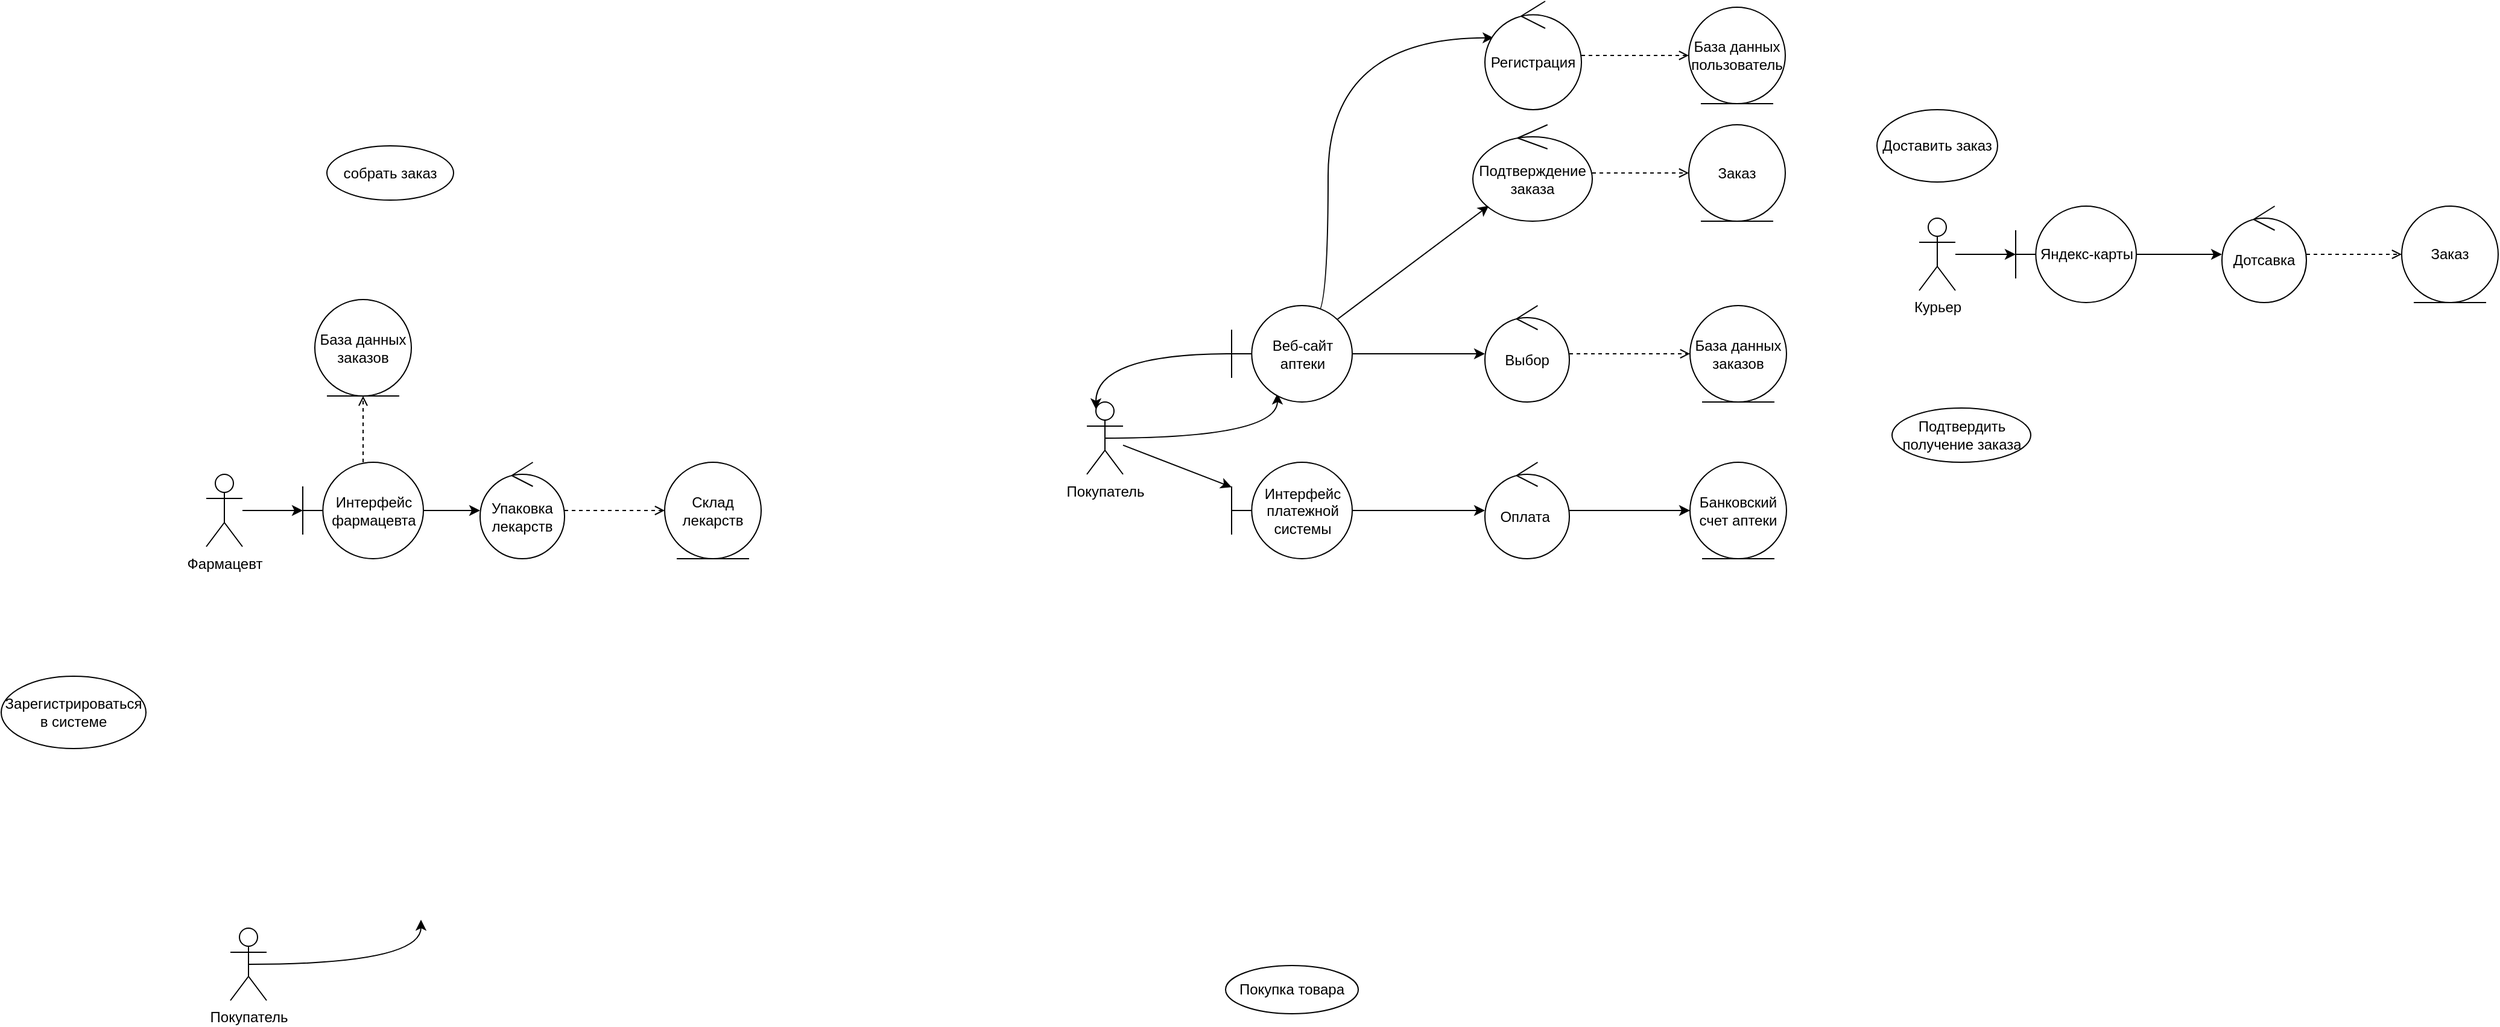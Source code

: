 <mxfile version="26.0.16">
  <diagram name="Страница — 1" id="dqRWkBIB7Zv8lyWxam82">
    <mxGraphModel dx="3267" dy="1292" grid="1" gridSize="10" guides="1" tooltips="1" connect="1" arrows="1" fold="1" page="1" pageScale="1" pageWidth="827" pageHeight="1169" math="0" shadow="0">
      <root>
        <mxCell id="0" />
        <mxCell id="1" parent="0" />
        <mxCell id="P8F0VEBTFIbNjGWBx2y0-1" style="rounded=0;orthogonalLoop=1;jettySize=auto;html=1;exitX=0.5;exitY=0.5;exitDx=0;exitDy=0;exitPerimeter=0;entryX=0.38;entryY=0.913;entryDx=0;entryDy=0;entryPerimeter=0;edgeStyle=orthogonalEdgeStyle;curved=1;" edge="1" parent="1" source="P8F0VEBTFIbNjGWBx2y0-3" target="P8F0VEBTFIbNjGWBx2y0-5">
          <mxGeometry relative="1" as="geometry">
            <Array as="points">
              <mxPoint x="388" y="602.5" />
            </Array>
          </mxGeometry>
        </mxCell>
        <mxCell id="P8F0VEBTFIbNjGWBx2y0-2" style="rounded=0;orthogonalLoop=1;jettySize=auto;html=1;" edge="1" parent="1" source="P8F0VEBTFIbNjGWBx2y0-3" target="P8F0VEBTFIbNjGWBx2y0-7">
          <mxGeometry relative="1" as="geometry" />
        </mxCell>
        <mxCell id="P8F0VEBTFIbNjGWBx2y0-3" value="Покупатель" style="shape=umlActor;verticalLabelPosition=bottom;verticalAlign=top;html=1;outlineConnect=0;" vertex="1" parent="1">
          <mxGeometry x="230" y="572.5" width="30" height="60" as="geometry" />
        </mxCell>
        <mxCell id="P8F0VEBTFIbNjGWBx2y0-4" style="edgeStyle=orthogonalEdgeStyle;rounded=0;orthogonalLoop=1;jettySize=auto;html=1;" edge="1" parent="1" source="P8F0VEBTFIbNjGWBx2y0-5" target="P8F0VEBTFIbNjGWBx2y0-11">
          <mxGeometry relative="1" as="geometry" />
        </mxCell>
        <mxCell id="P8F0VEBTFIbNjGWBx2y0-52" style="rounded=0;orthogonalLoop=1;jettySize=auto;html=1;exitX=0.854;exitY=0.164;exitDx=0;exitDy=0;exitPerimeter=0;" edge="1" parent="1" source="P8F0VEBTFIbNjGWBx2y0-5" target="P8F0VEBTFIbNjGWBx2y0-47">
          <mxGeometry relative="1" as="geometry" />
        </mxCell>
        <mxCell id="P8F0VEBTFIbNjGWBx2y0-59" style="edgeStyle=orthogonalEdgeStyle;rounded=0;orthogonalLoop=1;jettySize=auto;html=1;curved=1;entryX=0.089;entryY=0.337;entryDx=0;entryDy=0;entryPerimeter=0;" edge="1" parent="1" target="P8F0VEBTFIbNjGWBx2y0-57">
          <mxGeometry relative="1" as="geometry">
            <mxPoint x="420" y="500" as="sourcePoint" />
            <Array as="points">
              <mxPoint x="430" y="270" />
            </Array>
          </mxGeometry>
        </mxCell>
        <mxCell id="P8F0VEBTFIbNjGWBx2y0-5" value="Веб-сайт аптеки" style="shape=umlBoundary;whiteSpace=wrap;html=1;" vertex="1" parent="1">
          <mxGeometry x="350" y="492.5" width="100" height="80" as="geometry" />
        </mxCell>
        <mxCell id="P8F0VEBTFIbNjGWBx2y0-50" style="edgeStyle=orthogonalEdgeStyle;rounded=0;orthogonalLoop=1;jettySize=auto;html=1;" edge="1" parent="1" source="P8F0VEBTFIbNjGWBx2y0-7" target="P8F0VEBTFIbNjGWBx2y0-49">
          <mxGeometry relative="1" as="geometry" />
        </mxCell>
        <mxCell id="P8F0VEBTFIbNjGWBx2y0-7" value="Интерфейс платежной системы" style="shape=umlBoundary;whiteSpace=wrap;html=1;" vertex="1" parent="1">
          <mxGeometry x="350" y="622.5" width="100" height="80" as="geometry" />
        </mxCell>
        <mxCell id="P8F0VEBTFIbNjGWBx2y0-9" value="База данных заказов" style="ellipse;shape=umlEntity;whiteSpace=wrap;html=1;" vertex="1" parent="1">
          <mxGeometry x="730" y="492.5" width="80" height="80" as="geometry" />
        </mxCell>
        <mxCell id="P8F0VEBTFIbNjGWBx2y0-10" style="rounded=0;orthogonalLoop=1;jettySize=auto;html=1;entryX=0;entryY=0.5;entryDx=0;entryDy=0;dashed=1;endArrow=open;endFill=0;" edge="1" parent="1" source="P8F0VEBTFIbNjGWBx2y0-11" target="P8F0VEBTFIbNjGWBx2y0-9">
          <mxGeometry relative="1" as="geometry" />
        </mxCell>
        <mxCell id="P8F0VEBTFIbNjGWBx2y0-11" value="Выбор" style="ellipse;shape=umlControl;whiteSpace=wrap;html=1;" vertex="1" parent="1">
          <mxGeometry x="560" y="492.5" width="70" height="80" as="geometry" />
        </mxCell>
        <mxCell id="P8F0VEBTFIbNjGWBx2y0-12" style="rounded=0;orthogonalLoop=1;jettySize=auto;html=1;entryX=0.25;entryY=0.1;entryDx=0;entryDy=0;entryPerimeter=0;edgeStyle=orthogonalEdgeStyle;curved=1;" edge="1" parent="1" source="P8F0VEBTFIbNjGWBx2y0-5" target="P8F0VEBTFIbNjGWBx2y0-3">
          <mxGeometry relative="1" as="geometry">
            <Array as="points">
              <mxPoint x="238" y="532.5" />
            </Array>
          </mxGeometry>
        </mxCell>
        <mxCell id="P8F0VEBTFIbNjGWBx2y0-13" style="rounded=0;orthogonalLoop=1;jettySize=auto;html=1;exitX=0.5;exitY=0.5;exitDx=0;exitDy=0;exitPerimeter=0;entryX=0.38;entryY=0.913;entryDx=0;entryDy=0;entryPerimeter=0;edgeStyle=orthogonalEdgeStyle;curved=1;" edge="1" parent="1" source="P8F0VEBTFIbNjGWBx2y0-14">
          <mxGeometry relative="1" as="geometry">
            <Array as="points">
              <mxPoint x="-322" y="1039" />
            </Array>
            <mxPoint x="-322" y="1002.04" as="targetPoint" />
          </mxGeometry>
        </mxCell>
        <mxCell id="P8F0VEBTFIbNjGWBx2y0-14" value="Покупатель" style="shape=umlActor;verticalLabelPosition=bottom;verticalAlign=top;html=1;outlineConnect=0;" vertex="1" parent="1">
          <mxGeometry x="-480" y="1009" width="30" height="60" as="geometry" />
        </mxCell>
        <mxCell id="P8F0VEBTFIbNjGWBx2y0-20" style="edgeStyle=orthogonalEdgeStyle;rounded=0;orthogonalLoop=1;jettySize=auto;html=1;" edge="1" parent="1" source="P8F0VEBTFIbNjGWBx2y0-21" target="P8F0VEBTFIbNjGWBx2y0-24">
          <mxGeometry relative="1" as="geometry" />
        </mxCell>
        <mxCell id="P8F0VEBTFIbNjGWBx2y0-21" value="Фармацевт" style="shape=umlActor;verticalLabelPosition=bottom;verticalAlign=top;html=1;outlineConnect=0;" vertex="1" parent="1">
          <mxGeometry x="-500" y="632.5" width="30" height="60" as="geometry" />
        </mxCell>
        <mxCell id="P8F0VEBTFIbNjGWBx2y0-22" style="edgeStyle=orthogonalEdgeStyle;rounded=0;orthogonalLoop=1;jettySize=auto;html=1;entryX=0.5;entryY=1;entryDx=0;entryDy=0;dashed=1;endArrow=open;endFill=0;" edge="1" parent="1" source="P8F0VEBTFIbNjGWBx2y0-24" target="P8F0VEBTFIbNjGWBx2y0-28">
          <mxGeometry relative="1" as="geometry" />
        </mxCell>
        <mxCell id="P8F0VEBTFIbNjGWBx2y0-23" style="edgeStyle=orthogonalEdgeStyle;rounded=0;orthogonalLoop=1;jettySize=auto;html=1;" edge="1" parent="1" source="P8F0VEBTFIbNjGWBx2y0-24" target="P8F0VEBTFIbNjGWBx2y0-26">
          <mxGeometry relative="1" as="geometry" />
        </mxCell>
        <mxCell id="P8F0VEBTFIbNjGWBx2y0-24" value="Интерфейс фармацевта" style="shape=umlBoundary;whiteSpace=wrap;html=1;" vertex="1" parent="1">
          <mxGeometry x="-420" y="622.5" width="100" height="80" as="geometry" />
        </mxCell>
        <mxCell id="P8F0VEBTFIbNjGWBx2y0-25" style="edgeStyle=orthogonalEdgeStyle;rounded=0;orthogonalLoop=1;jettySize=auto;html=1;entryX=0;entryY=0.5;entryDx=0;entryDy=0;endArrow=open;endFill=0;dashed=1;" edge="1" parent="1" source="P8F0VEBTFIbNjGWBx2y0-26" target="P8F0VEBTFIbNjGWBx2y0-27">
          <mxGeometry relative="1" as="geometry" />
        </mxCell>
        <mxCell id="P8F0VEBTFIbNjGWBx2y0-26" value="Упаковка лекарств" style="ellipse;shape=umlControl;whiteSpace=wrap;html=1;" vertex="1" parent="1">
          <mxGeometry x="-273" y="622.5" width="70" height="80" as="geometry" />
        </mxCell>
        <mxCell id="P8F0VEBTFIbNjGWBx2y0-27" value="Склад лекарств" style="ellipse;shape=umlEntity;whiteSpace=wrap;html=1;" vertex="1" parent="1">
          <mxGeometry x="-120" y="622.5" width="80" height="80" as="geometry" />
        </mxCell>
        <mxCell id="P8F0VEBTFIbNjGWBx2y0-28" value="База данных заказов" style="ellipse;shape=umlEntity;whiteSpace=wrap;html=1;" vertex="1" parent="1">
          <mxGeometry x="-410" y="487.5" width="80" height="80" as="geometry" />
        </mxCell>
        <mxCell id="P8F0VEBTFIbNjGWBx2y0-29" style="edgeStyle=orthogonalEdgeStyle;rounded=0;orthogonalLoop=1;jettySize=auto;html=1;" edge="1" parent="1" source="P8F0VEBTFIbNjGWBx2y0-30" target="P8F0VEBTFIbNjGWBx2y0-36">
          <mxGeometry relative="1" as="geometry" />
        </mxCell>
        <mxCell id="P8F0VEBTFIbNjGWBx2y0-30" value="Курьер" style="shape=umlActor;verticalLabelPosition=bottom;verticalAlign=top;html=1;outlineConnect=0;" vertex="1" parent="1">
          <mxGeometry x="920" y="420" width="30" height="60" as="geometry" />
        </mxCell>
        <mxCell id="P8F0VEBTFIbNjGWBx2y0-31" value="собрать заказ" style="ellipse;whiteSpace=wrap;html=1;" vertex="1" parent="1">
          <mxGeometry x="-400" y="360" width="105" height="45" as="geometry" />
        </mxCell>
        <mxCell id="P8F0VEBTFIbNjGWBx2y0-32" value="Покупка товара" style="ellipse;whiteSpace=wrap;html=1;" vertex="1" parent="1">
          <mxGeometry x="345" y="1040" width="110" height="40" as="geometry" />
        </mxCell>
        <mxCell id="P8F0VEBTFIbNjGWBx2y0-33" value="Зарегистрироваться в системе" style="ellipse;whiteSpace=wrap;html=1;" vertex="1" parent="1">
          <mxGeometry x="-670" y="800" width="120" height="60" as="geometry" />
        </mxCell>
        <mxCell id="P8F0VEBTFIbNjGWBx2y0-34" value="Доставить заказ" style="ellipse;whiteSpace=wrap;html=1;" vertex="1" parent="1">
          <mxGeometry x="885" y="330" width="100" height="60" as="geometry" />
        </mxCell>
        <mxCell id="P8F0VEBTFIbNjGWBx2y0-35" style="edgeStyle=orthogonalEdgeStyle;rounded=0;orthogonalLoop=1;jettySize=auto;html=1;" edge="1" parent="1" source="P8F0VEBTFIbNjGWBx2y0-36" target="P8F0VEBTFIbNjGWBx2y0-38">
          <mxGeometry relative="1" as="geometry" />
        </mxCell>
        <mxCell id="P8F0VEBTFIbNjGWBx2y0-36" value="Яндекс-карты" style="shape=umlBoundary;whiteSpace=wrap;html=1;" vertex="1" parent="1">
          <mxGeometry x="1000" y="410" width="100" height="80" as="geometry" />
        </mxCell>
        <mxCell id="P8F0VEBTFIbNjGWBx2y0-37" style="edgeStyle=orthogonalEdgeStyle;rounded=0;orthogonalLoop=1;jettySize=auto;html=1;dashed=1;endArrow=open;endFill=0;" edge="1" parent="1" source="P8F0VEBTFIbNjGWBx2y0-38" target="P8F0VEBTFIbNjGWBx2y0-39">
          <mxGeometry relative="1" as="geometry" />
        </mxCell>
        <mxCell id="P8F0VEBTFIbNjGWBx2y0-38" value="Дотсавка" style="ellipse;shape=umlControl;whiteSpace=wrap;html=1;" vertex="1" parent="1">
          <mxGeometry x="1171" y="410" width="70" height="80" as="geometry" />
        </mxCell>
        <mxCell id="P8F0VEBTFIbNjGWBx2y0-39" value="Заказ" style="ellipse;shape=umlEntity;whiteSpace=wrap;html=1;" vertex="1" parent="1">
          <mxGeometry x="1320" y="410" width="80" height="80" as="geometry" />
        </mxCell>
        <mxCell id="P8F0VEBTFIbNjGWBx2y0-40" value="Банковский счет аптеки" style="ellipse;shape=umlEntity;whiteSpace=wrap;html=1;" vertex="1" parent="1">
          <mxGeometry x="730" y="622.5" width="80" height="80" as="geometry" />
        </mxCell>
        <mxCell id="P8F0VEBTFIbNjGWBx2y0-43" value="Подтвердить получение заказа" style="ellipse;whiteSpace=wrap;html=1;" vertex="1" parent="1">
          <mxGeometry x="897.5" y="577.5" width="115" height="45" as="geometry" />
        </mxCell>
        <mxCell id="P8F0VEBTFIbNjGWBx2y0-46" style="edgeStyle=orthogonalEdgeStyle;rounded=0;orthogonalLoop=1;jettySize=auto;html=1;dashed=1;endArrow=open;endFill=0;" edge="1" parent="1" source="P8F0VEBTFIbNjGWBx2y0-47" target="P8F0VEBTFIbNjGWBx2y0-48">
          <mxGeometry relative="1" as="geometry" />
        </mxCell>
        <mxCell id="P8F0VEBTFIbNjGWBx2y0-47" value="Подтверждение заказа" style="ellipse;shape=umlControl;whiteSpace=wrap;html=1;" vertex="1" parent="1">
          <mxGeometry x="550" y="342.5" width="99" height="80" as="geometry" />
        </mxCell>
        <mxCell id="P8F0VEBTFIbNjGWBx2y0-48" value="Заказ" style="ellipse;shape=umlEntity;whiteSpace=wrap;html=1;" vertex="1" parent="1">
          <mxGeometry x="729" y="342.5" width="80" height="80" as="geometry" />
        </mxCell>
        <mxCell id="P8F0VEBTFIbNjGWBx2y0-51" style="edgeStyle=orthogonalEdgeStyle;rounded=0;orthogonalLoop=1;jettySize=auto;html=1;" edge="1" parent="1" source="P8F0VEBTFIbNjGWBx2y0-49" target="P8F0VEBTFIbNjGWBx2y0-40">
          <mxGeometry relative="1" as="geometry" />
        </mxCell>
        <mxCell id="P8F0VEBTFIbNjGWBx2y0-49" value="Оплата&amp;nbsp;" style="ellipse;shape=umlControl;whiteSpace=wrap;html=1;" vertex="1" parent="1">
          <mxGeometry x="560" y="622.5" width="70" height="80" as="geometry" />
        </mxCell>
        <mxCell id="P8F0VEBTFIbNjGWBx2y0-60" style="edgeStyle=orthogonalEdgeStyle;rounded=0;orthogonalLoop=1;jettySize=auto;html=1;dashed=1;endArrow=open;endFill=0;" edge="1" parent="1" source="P8F0VEBTFIbNjGWBx2y0-57" target="P8F0VEBTFIbNjGWBx2y0-58">
          <mxGeometry relative="1" as="geometry" />
        </mxCell>
        <mxCell id="P8F0VEBTFIbNjGWBx2y0-57" value="Регистрация" style="ellipse;shape=umlControl;whiteSpace=wrap;html=1;" vertex="1" parent="1">
          <mxGeometry x="560" y="240" width="80" height="90" as="geometry" />
        </mxCell>
        <mxCell id="P8F0VEBTFIbNjGWBx2y0-58" value="База данных пользователь" style="ellipse;shape=umlEntity;whiteSpace=wrap;html=1;" vertex="1" parent="1">
          <mxGeometry x="729" y="245" width="80" height="80" as="geometry" />
        </mxCell>
      </root>
    </mxGraphModel>
  </diagram>
</mxfile>
